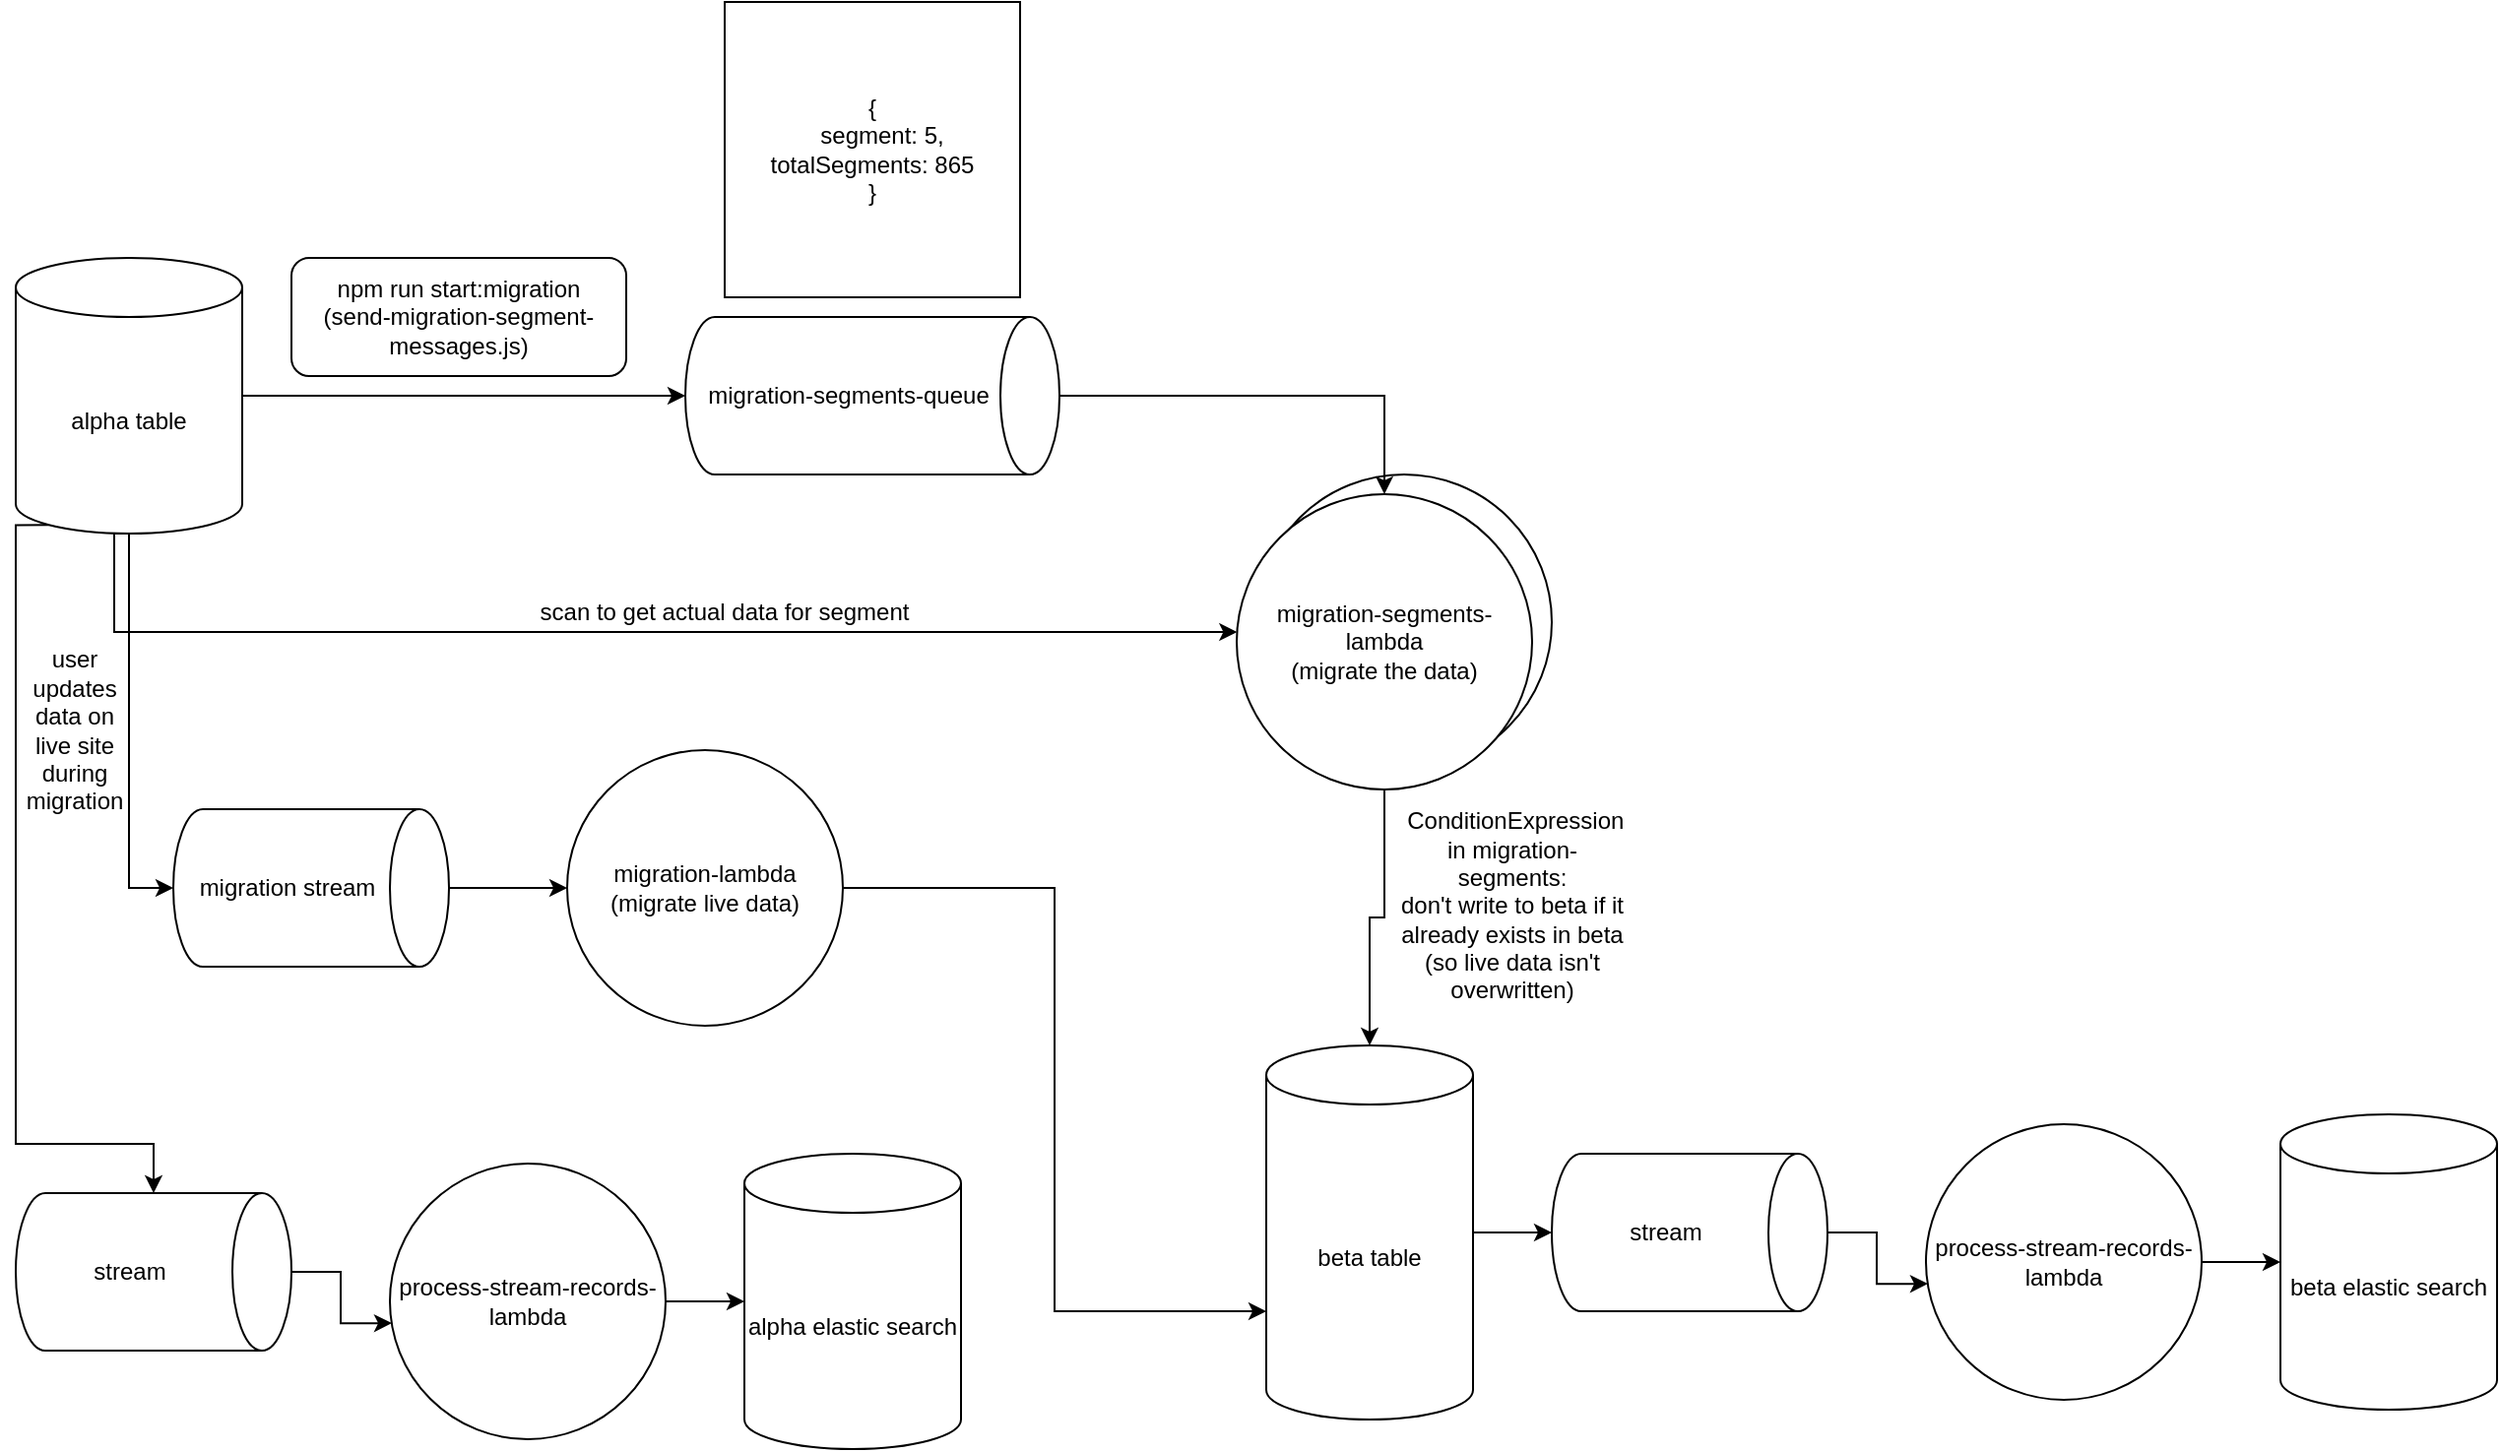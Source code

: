 <mxfile version="14.6.10" type="google"><diagram id="6YfvxN1QWLdKWFtH-qD7" name="Page-1"><mxGraphModel dx="1453" dy="904" grid="1" gridSize="10" guides="1" tooltips="1" connect="1" arrows="1" fold="1" page="1" pageScale="1" pageWidth="900" pageHeight="1600" math="0" shadow="0"><root><mxCell id="0"/><mxCell id="1" parent="0"/><mxCell id="Hb0rVLi9igm0p_9IH559-7" value="&lt;div&gt;migration-segments-lambda&lt;/div&gt;" style="ellipse;whiteSpace=wrap;html=1;aspect=fixed;" parent="1" vertex="1"><mxGeometry x="650" y="270" width="150" height="150" as="geometry"/></mxCell><mxCell id="CV-XB2PIWpiDuTt47yKi-7" style="edgeStyle=orthogonalEdgeStyle;rounded=0;orthogonalLoop=1;jettySize=auto;html=1;" parent="1" source="CV-XB2PIWpiDuTt47yKi-2" target="CV-XB2PIWpiDuTt47yKi-5" edge="1"><mxGeometry relative="1" as="geometry"/></mxCell><mxCell id="Hb0rVLi9igm0p_9IH559-11" style="edgeStyle=orthogonalEdgeStyle;rounded=0;orthogonalLoop=1;jettySize=auto;html=1;entryX=0.5;entryY=1;entryDx=0;entryDy=0;entryPerimeter=0;" parent="1" source="CV-XB2PIWpiDuTt47yKi-2" target="Hb0rVLi9igm0p_9IH559-10" edge="1"><mxGeometry relative="1" as="geometry"/></mxCell><mxCell id="4Y04Wz6HcLCvBDOSHaDO-6" style="edgeStyle=orthogonalEdgeStyle;rounded=0;orthogonalLoop=1;jettySize=auto;html=1;exitX=0.145;exitY=1;exitDx=0;exitDy=-4.35;exitPerimeter=0;entryX=0;entryY=0.5;entryDx=0;entryDy=0;entryPerimeter=0;" edge="1" parent="1" source="CV-XB2PIWpiDuTt47yKi-2" target="4Y04Wz6HcLCvBDOSHaDO-5"><mxGeometry relative="1" as="geometry"><Array as="points"><mxPoint x="20" y="296"/><mxPoint x="20" y="610"/><mxPoint x="90" y="610"/></Array></mxGeometry></mxCell><mxCell id="CV-XB2PIWpiDuTt47yKi-2" value="alpha table" style="shape=cylinder3;whiteSpace=wrap;html=1;boundedLbl=1;backgroundOutline=1;size=15;" parent="1" vertex="1"><mxGeometry x="20" y="160" width="115" height="140" as="geometry"/></mxCell><mxCell id="AVzznEnQpdtnuOL5SIC3-5" style="edgeStyle=orthogonalEdgeStyle;rounded=0;orthogonalLoop=1;jettySize=auto;html=1;exitX=1;exitY=0.5;exitDx=0;exitDy=0;exitPerimeter=0;entryX=0.5;entryY=1;entryDx=0;entryDy=0;entryPerimeter=0;" edge="1" parent="1" source="CV-XB2PIWpiDuTt47yKi-3" target="AVzznEnQpdtnuOL5SIC3-4"><mxGeometry relative="1" as="geometry"/></mxCell><mxCell id="CV-XB2PIWpiDuTt47yKi-3" value="&lt;div&gt;beta table&lt;/div&gt;" style="shape=cylinder3;whiteSpace=wrap;html=1;boundedLbl=1;backgroundOutline=1;size=15;" parent="1" vertex="1"><mxGeometry x="655" y="560" width="105" height="190" as="geometry"/></mxCell><mxCell id="Hb0rVLi9igm0p_9IH559-2" style="edgeStyle=orthogonalEdgeStyle;rounded=0;orthogonalLoop=1;jettySize=auto;html=1;entryX=0.5;entryY=0;entryDx=0;entryDy=0;" parent="1" source="CV-XB2PIWpiDuTt47yKi-5" target="Hb0rVLi9igm0p_9IH559-1" edge="1"><mxGeometry relative="1" as="geometry"/></mxCell><mxCell id="CV-XB2PIWpiDuTt47yKi-5" value="&lt;div&gt;migration-segments-queue&lt;/div&gt;" style="shape=cylinder3;whiteSpace=wrap;html=1;boundedLbl=1;backgroundOutline=1;size=15;fillColor=#FFFFFF;direction=south;" parent="1" vertex="1"><mxGeometry x="360" y="190" width="190" height="80" as="geometry"/></mxCell><mxCell id="CV-XB2PIWpiDuTt47yKi-8" value="npm run start:migration&lt;br&gt;&lt;div&gt;(send-migration-segment-messages.js)&lt;/div&gt;" style="rounded=1;whiteSpace=wrap;html=1;fillColor=#FFFFFF;" parent="1" vertex="1"><mxGeometry x="160" y="160" width="170" height="60" as="geometry"/></mxCell><mxCell id="CV-XB2PIWpiDuTt47yKi-9" value="&lt;div&gt;{&lt;/div&gt;&lt;div&gt;&amp;nbsp;&amp;nbsp; segment: 5,&lt;/div&gt;&lt;div&gt;totalSegments: 865&lt;br&gt;&lt;/div&gt;&lt;div&gt;}&lt;/div&gt;" style="whiteSpace=wrap;html=1;aspect=fixed;fillColor=#FFFFFF;" parent="1" vertex="1"><mxGeometry x="380" y="30" width="150" height="150" as="geometry"/></mxCell><mxCell id="Hb0rVLi9igm0p_9IH559-3" style="edgeStyle=orthogonalEdgeStyle;rounded=0;orthogonalLoop=1;jettySize=auto;html=1;entryX=0.5;entryY=0;entryDx=0;entryDy=0;entryPerimeter=0;" parent="1" source="Hb0rVLi9igm0p_9IH559-1" target="CV-XB2PIWpiDuTt47yKi-3" edge="1"><mxGeometry relative="1" as="geometry"/></mxCell><mxCell id="Hb0rVLi9igm0p_9IH559-1" value="&lt;div&gt;migration-segments-lambda&lt;/div&gt;&lt;div&gt;(migrate the data)&lt;/div&gt;" style="ellipse;whiteSpace=wrap;html=1;aspect=fixed;" parent="1" vertex="1"><mxGeometry x="640" y="280" width="150" height="150" as="geometry"/></mxCell><mxCell id="Hb0rVLi9igm0p_9IH559-5" value="" style="endArrow=classic;html=1;rounded=0;edgeStyle=orthogonalEdgeStyle;" parent="1" target="Hb0rVLi9igm0p_9IH559-1" edge="1"><mxGeometry width="50" height="50" relative="1" as="geometry"><mxPoint x="70" y="300" as="sourcePoint"/><mxPoint x="450" y="480" as="targetPoint"/><Array as="points"><mxPoint x="70" y="350"/></Array></mxGeometry></mxCell><mxCell id="Hb0rVLi9igm0p_9IH559-6" value="scan to get actual data for segment" style="text;html=1;strokeColor=none;fillColor=none;align=center;verticalAlign=middle;whiteSpace=wrap;rounded=0;" parent="1" vertex="1"><mxGeometry x="270" y="330" width="220" height="20" as="geometry"/></mxCell><mxCell id="Hb0rVLi9igm0p_9IH559-19" style="edgeStyle=orthogonalEdgeStyle;rounded=0;orthogonalLoop=1;jettySize=auto;html=1;entryX=0;entryY=0;entryDx=0;entryDy=135;entryPerimeter=0;" parent="1" source="Hb0rVLi9igm0p_9IH559-8" target="CV-XB2PIWpiDuTt47yKi-3" edge="1"><mxGeometry relative="1" as="geometry"/></mxCell><mxCell id="Hb0rVLi9igm0p_9IH559-8" value="&lt;div&gt;migration-lambda&lt;/div&gt;&lt;div&gt;(migrate live data)&lt;/div&gt;" style="ellipse;whiteSpace=wrap;html=1;aspect=fixed;" parent="1" vertex="1"><mxGeometry x="300" y="410" width="140" height="140" as="geometry"/></mxCell><mxCell id="Hb0rVLi9igm0p_9IH559-12" style="edgeStyle=orthogonalEdgeStyle;rounded=0;orthogonalLoop=1;jettySize=auto;html=1;entryX=0;entryY=0.5;entryDx=0;entryDy=0;" parent="1" source="Hb0rVLi9igm0p_9IH559-10" target="Hb0rVLi9igm0p_9IH559-8" edge="1"><mxGeometry relative="1" as="geometry"/></mxCell><mxCell id="Hb0rVLi9igm0p_9IH559-10" value="migration stream" style="shape=cylinder3;whiteSpace=wrap;html=1;boundedLbl=1;backgroundOutline=1;size=15;fillColor=#FFFFFF;direction=south;" parent="1" vertex="1"><mxGeometry x="100" y="440" width="140" height="80" as="geometry"/></mxCell><mxCell id="Hb0rVLi9igm0p_9IH559-13" value="user updates data on live site during migration" style="text;html=1;strokeColor=none;fillColor=none;align=center;verticalAlign=middle;whiteSpace=wrap;rounded=0;" parent="1" vertex="1"><mxGeometry x="30" y="390" width="40" height="20" as="geometry"/></mxCell><mxCell id="Hb0rVLi9igm0p_9IH559-15" value="&lt;div&gt;&amp;nbsp;ConditionExpression in migration-segments:&lt;/div&gt;&lt;div&gt;don't write to beta if it already exists in beta (so live data isn't overwritten)&lt;/div&gt;" style="text;html=1;strokeColor=none;fillColor=none;align=center;verticalAlign=middle;whiteSpace=wrap;rounded=0;" parent="1" vertex="1"><mxGeometry x="760" y="479" width="40" height="20" as="geometry"/></mxCell><mxCell id="Hb0rVLi9igm0p_9IH559-16" style="edgeStyle=orthogonalEdgeStyle;rounded=0;orthogonalLoop=1;jettySize=auto;html=1;exitX=0.5;exitY=1;exitDx=0;exitDy=0;" parent="1" source="Hb0rVLi9igm0p_9IH559-15" target="Hb0rVLi9igm0p_9IH559-15" edge="1"><mxGeometry relative="1" as="geometry"/></mxCell><mxCell id="AVzznEnQpdtnuOL5SIC3-2" value="beta elastic search" style="shape=cylinder3;whiteSpace=wrap;html=1;boundedLbl=1;backgroundOutline=1;size=15;" vertex="1" parent="1"><mxGeometry x="1170" y="595" width="110" height="150" as="geometry"/></mxCell><mxCell id="AVzznEnQpdtnuOL5SIC3-7" style="edgeStyle=orthogonalEdgeStyle;rounded=0;orthogonalLoop=1;jettySize=auto;html=1;exitX=1;exitY=0.5;exitDx=0;exitDy=0;" edge="1" parent="1" source="AVzznEnQpdtnuOL5SIC3-3" target="AVzznEnQpdtnuOL5SIC3-2"><mxGeometry relative="1" as="geometry"/></mxCell><mxCell id="AVzznEnQpdtnuOL5SIC3-3" value="&lt;div&gt;process-stream-records-lambda&lt;/div&gt;" style="ellipse;whiteSpace=wrap;html=1;aspect=fixed;" vertex="1" parent="1"><mxGeometry x="990" y="600" width="140" height="140" as="geometry"/></mxCell><mxCell id="AVzznEnQpdtnuOL5SIC3-6" style="edgeStyle=orthogonalEdgeStyle;rounded=0;orthogonalLoop=1;jettySize=auto;html=1;exitX=0.5;exitY=0;exitDx=0;exitDy=0;exitPerimeter=0;entryX=0.007;entryY=0.579;entryDx=0;entryDy=0;entryPerimeter=0;" edge="1" parent="1" source="AVzznEnQpdtnuOL5SIC3-4" target="AVzznEnQpdtnuOL5SIC3-3"><mxGeometry relative="1" as="geometry"/></mxCell><mxCell id="AVzznEnQpdtnuOL5SIC3-4" value="stream" style="shape=cylinder3;whiteSpace=wrap;html=1;boundedLbl=1;backgroundOutline=1;size=15;fillColor=#FFFFFF;direction=south;" vertex="1" parent="1"><mxGeometry x="800" y="615" width="140" height="80" as="geometry"/></mxCell><mxCell id="4Y04Wz6HcLCvBDOSHaDO-1" value="alpha elastic search" style="shape=cylinder3;whiteSpace=wrap;html=1;boundedLbl=1;backgroundOutline=1;size=15;" vertex="1" parent="1"><mxGeometry x="390" y="615" width="110" height="150" as="geometry"/></mxCell><mxCell id="4Y04Wz6HcLCvBDOSHaDO-2" style="edgeStyle=orthogonalEdgeStyle;rounded=0;orthogonalLoop=1;jettySize=auto;html=1;exitX=1;exitY=0.5;exitDx=0;exitDy=0;" edge="1" parent="1" source="4Y04Wz6HcLCvBDOSHaDO-3" target="4Y04Wz6HcLCvBDOSHaDO-1"><mxGeometry relative="1" as="geometry"/></mxCell><mxCell id="4Y04Wz6HcLCvBDOSHaDO-3" value="&lt;div&gt;process-stream-records-lambda&lt;/div&gt;" style="ellipse;whiteSpace=wrap;html=1;aspect=fixed;" vertex="1" parent="1"><mxGeometry x="210" y="620" width="140" height="140" as="geometry"/></mxCell><mxCell id="4Y04Wz6HcLCvBDOSHaDO-4" style="edgeStyle=orthogonalEdgeStyle;rounded=0;orthogonalLoop=1;jettySize=auto;html=1;exitX=0.5;exitY=0;exitDx=0;exitDy=0;exitPerimeter=0;entryX=0.007;entryY=0.579;entryDx=0;entryDy=0;entryPerimeter=0;" edge="1" parent="1" source="4Y04Wz6HcLCvBDOSHaDO-5" target="4Y04Wz6HcLCvBDOSHaDO-3"><mxGeometry relative="1" as="geometry"/></mxCell><mxCell id="4Y04Wz6HcLCvBDOSHaDO-5" value="stream" style="shape=cylinder3;whiteSpace=wrap;html=1;boundedLbl=1;backgroundOutline=1;size=15;fillColor=#FFFFFF;direction=south;" vertex="1" parent="1"><mxGeometry x="20" y="635" width="140" height="80" as="geometry"/></mxCell></root></mxGraphModel></diagram></mxfile>